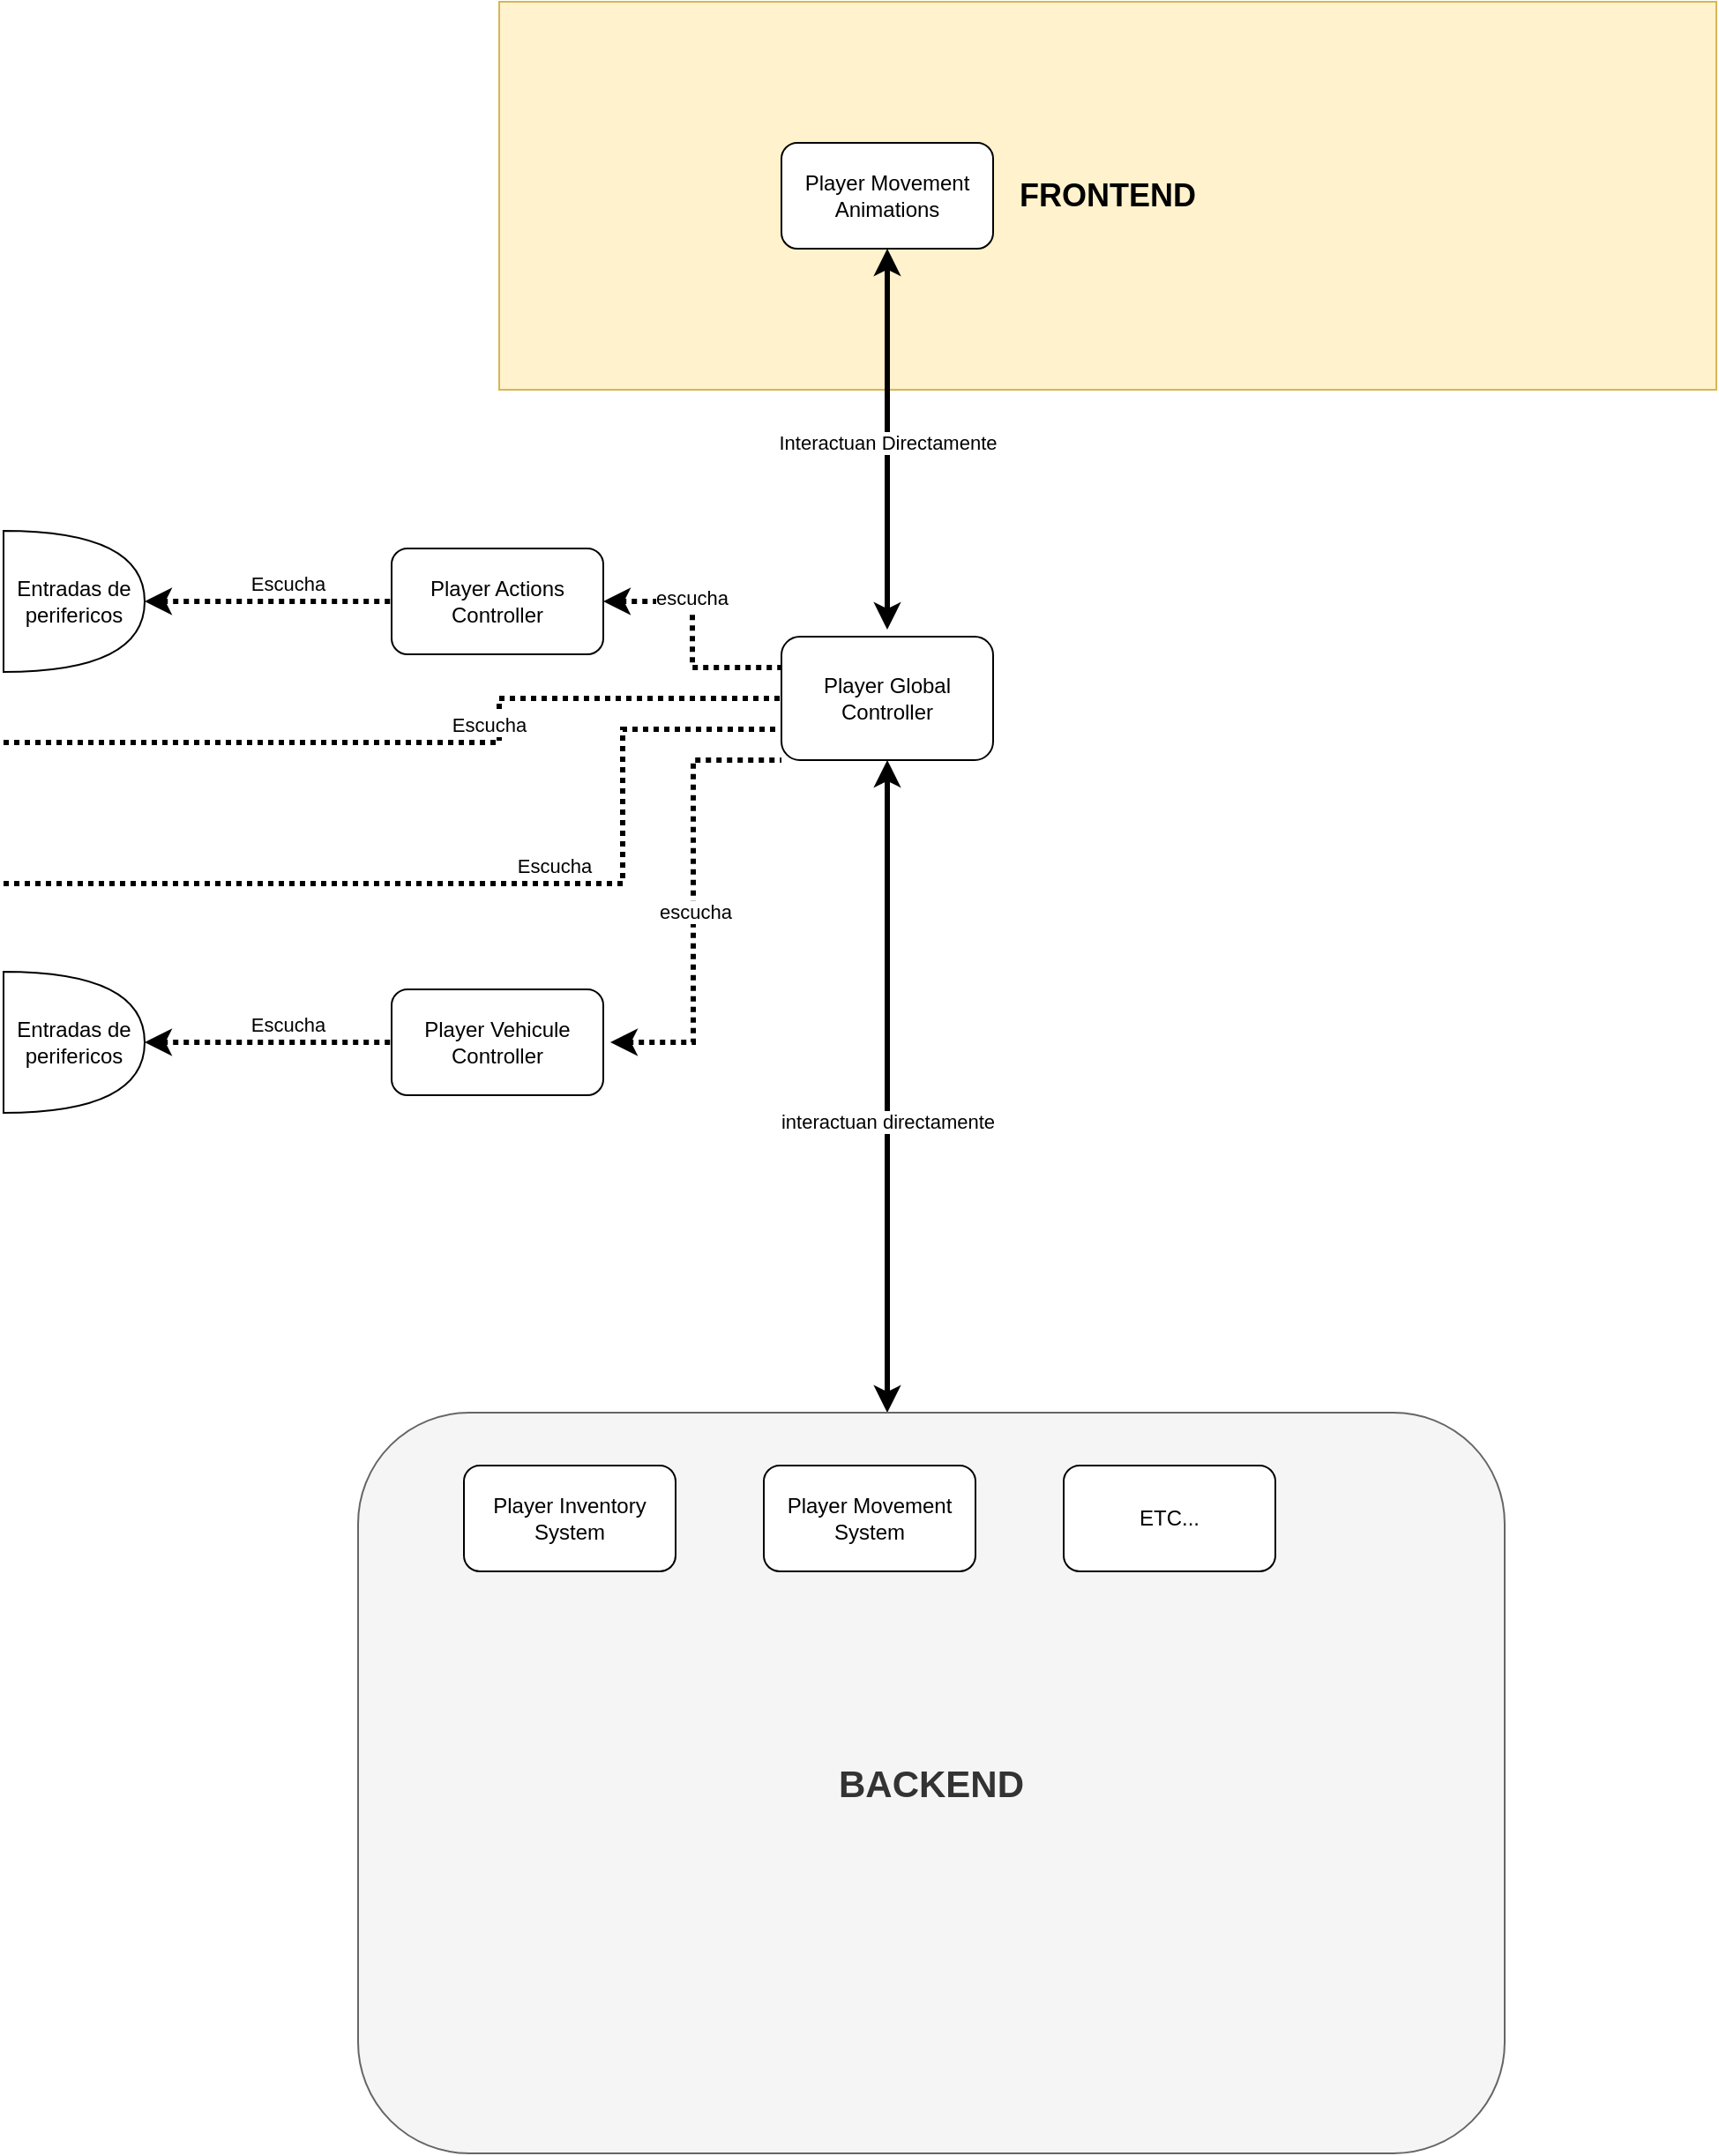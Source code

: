 <mxfile version="15.4.0" type="device"><diagram id="uYGteF9cnLwSly4O0DTF" name="Página-1"><mxGraphModel dx="1673" dy="1663" grid="1" gridSize="10" guides="1" tooltips="1" connect="1" arrows="1" fold="1" page="1" pageScale="1" pageWidth="827" pageHeight="1169" math="0" shadow="0"><root><mxCell id="0"/><mxCell id="1" parent="0"/><mxCell id="DECsuUVlT8OYXrYVwq5S-18" value="&lt;font style=&quot;font-size: 18px&quot;&gt;&lt;b&gt;FRONTEND&lt;/b&gt;&lt;/font&gt;" style="rounded=0;whiteSpace=wrap;html=1;fillColor=#fff2cc;strokeColor=#d6b656;" vertex="1" parent="1"><mxGeometry x="200" y="-280" width="690" height="220" as="geometry"/></mxCell><mxCell id="DECsuUVlT8OYXrYVwq5S-9" style="edgeStyle=elbowEdgeStyle;rounded=0;orthogonalLoop=1;jettySize=auto;html=1;exitX=0.5;exitY=1;exitDx=0;exitDy=0;strokeWidth=3;startArrow=classic;startFill=1;" edge="1" parent="1" source="DECsuUVlT8OYXrYVwq5S-1" target="DECsuUVlT8OYXrYVwq5S-5"><mxGeometry relative="1" as="geometry"/></mxCell><mxCell id="DECsuUVlT8OYXrYVwq5S-14" value="interactuan directamente" style="edgeLabel;html=1;align=center;verticalAlign=middle;resizable=0;points=[];" vertex="1" connectable="0" parent="DECsuUVlT8OYXrYVwq5S-9"><mxGeometry x="0.188" y="3" relative="1" as="geometry"><mxPoint x="-3" y="-15" as="offset"/></mxGeometry></mxCell><mxCell id="DECsuUVlT8OYXrYVwq5S-1" value="Player Global Controller" style="rounded=1;whiteSpace=wrap;html=1;" vertex="1" parent="1"><mxGeometry x="360" y="80" width="120" height="70" as="geometry"/></mxCell><mxCell id="DECsuUVlT8OYXrYVwq5S-8" style="edgeStyle=orthogonalEdgeStyle;rounded=0;orthogonalLoop=1;jettySize=auto;html=1;exitX=1;exitY=0.5;exitDx=0;exitDy=0;startArrow=classic;startFill=1;endArrow=none;endFill=0;targetPerimeterSpacing=4;sourcePerimeterSpacing=4;strokeWidth=3;dashed=1;dashPattern=1 1;entryX=0;entryY=0.25;entryDx=0;entryDy=0;" edge="1" parent="1" source="DECsuUVlT8OYXrYVwq5S-3" target="DECsuUVlT8OYXrYVwq5S-1"><mxGeometry relative="1" as="geometry"/></mxCell><mxCell id="DECsuUVlT8OYXrYVwq5S-12" value="escucha" style="edgeLabel;html=1;align=center;verticalAlign=middle;resizable=0;points=[];" vertex="1" connectable="0" parent="DECsuUVlT8OYXrYVwq5S-8"><mxGeometry x="-0.139" y="-1" relative="1" as="geometry"><mxPoint y="-11" as="offset"/></mxGeometry></mxCell><mxCell id="DECsuUVlT8OYXrYVwq5S-3" value="Player Actions Controller" style="rounded=1;whiteSpace=wrap;html=1;" vertex="1" parent="1"><mxGeometry x="139" y="30" width="120" height="60" as="geometry"/></mxCell><mxCell id="DECsuUVlT8OYXrYVwq5S-15" style="edgeStyle=elbowEdgeStyle;rounded=0;orthogonalLoop=1;jettySize=auto;html=1;exitX=0.5;exitY=1;exitDx=0;exitDy=0;startArrow=classic;startFill=1;endArrow=classic;endFill=1;sourcePerimeterSpacing=4;targetPerimeterSpacing=4;strokeWidth=3;" edge="1" parent="1" source="DECsuUVlT8OYXrYVwq5S-4" target="DECsuUVlT8OYXrYVwq5S-1"><mxGeometry relative="1" as="geometry"/></mxCell><mxCell id="DECsuUVlT8OYXrYVwq5S-16" value="Interactuan Directamente" style="edgeLabel;html=1;align=center;verticalAlign=middle;resizable=0;points=[];" vertex="1" connectable="0" parent="DECsuUVlT8OYXrYVwq5S-15"><mxGeometry x="0.575" y="3" relative="1" as="geometry"><mxPoint x="-3" y="-60" as="offset"/></mxGeometry></mxCell><mxCell id="DECsuUVlT8OYXrYVwq5S-4" value="Player Movement Animations" style="rounded=1;whiteSpace=wrap;html=1;" vertex="1" parent="1"><mxGeometry x="360" y="-200" width="120" height="60" as="geometry"/></mxCell><mxCell id="DECsuUVlT8OYXrYVwq5S-5" value="&lt;font style=&quot;font-size: 21px&quot;&gt;&lt;b&gt;BACKEND&lt;/b&gt;&lt;/font&gt;" style="rounded=1;whiteSpace=wrap;html=1;fillColor=#f5f5f5;strokeColor=#666666;fontColor=#333333;" vertex="1" parent="1"><mxGeometry x="120" y="520" width="650" height="420" as="geometry"/></mxCell><mxCell id="DECsuUVlT8OYXrYVwq5S-7" style="edgeStyle=orthogonalEdgeStyle;rounded=0;orthogonalLoop=1;jettySize=auto;html=1;exitX=1;exitY=0.5;exitDx=0;exitDy=0;exitPerimeter=0;startArrow=classic;startFill=1;strokeWidth=3;endArrow=none;endFill=0;dashed=1;dashPattern=1 1;" edge="1" parent="1" source="DECsuUVlT8OYXrYVwq5S-6" target="DECsuUVlT8OYXrYVwq5S-3"><mxGeometry relative="1" as="geometry"/></mxCell><mxCell id="DECsuUVlT8OYXrYVwq5S-13" value="Escucha" style="edgeLabel;html=1;align=center;verticalAlign=middle;resizable=0;points=[];" vertex="1" connectable="0" parent="DECsuUVlT8OYXrYVwq5S-7"><mxGeometry x="0.191" y="1" relative="1" as="geometry"><mxPoint x="-3" y="-9" as="offset"/></mxGeometry></mxCell><mxCell id="DECsuUVlT8OYXrYVwq5S-6" value="Entradas de perifericos" style="shape=or;whiteSpace=wrap;html=1;" vertex="1" parent="1"><mxGeometry x="-81" y="20" width="80" height="80" as="geometry"/></mxCell><mxCell id="DECsuUVlT8OYXrYVwq5S-10" value="Player Movement System" style="rounded=1;whiteSpace=wrap;html=1;" vertex="1" parent="1"><mxGeometry x="350" y="550" width="120" height="60" as="geometry"/></mxCell><mxCell id="DECsuUVlT8OYXrYVwq5S-11" value="Player Inventory System" style="rounded=1;whiteSpace=wrap;html=1;" vertex="1" parent="1"><mxGeometry x="180" y="550" width="120" height="60" as="geometry"/></mxCell><mxCell id="DECsuUVlT8OYXrYVwq5S-17" value="ETC..." style="rounded=1;whiteSpace=wrap;html=1;" vertex="1" parent="1"><mxGeometry x="520" y="550" width="120" height="60" as="geometry"/></mxCell><mxCell id="DECsuUVlT8OYXrYVwq5S-24" value="Player Vehicule Controller" style="rounded=1;whiteSpace=wrap;html=1;" vertex="1" parent="1"><mxGeometry x="139" y="280" width="120" height="60" as="geometry"/></mxCell><mxCell id="DECsuUVlT8OYXrYVwq5S-25" style="edgeStyle=orthogonalEdgeStyle;rounded=0;orthogonalLoop=1;jettySize=auto;html=1;exitX=1;exitY=0.5;exitDx=0;exitDy=0;exitPerimeter=0;startArrow=classic;startFill=1;strokeWidth=3;endArrow=none;endFill=0;dashed=1;dashPattern=1 1;" edge="1" source="DECsuUVlT8OYXrYVwq5S-27" target="DECsuUVlT8OYXrYVwq5S-24" parent="1"><mxGeometry relative="1" as="geometry"/></mxCell><mxCell id="DECsuUVlT8OYXrYVwq5S-26" value="Escucha" style="edgeLabel;html=1;align=center;verticalAlign=middle;resizable=0;points=[];" vertex="1" connectable="0" parent="DECsuUVlT8OYXrYVwq5S-25"><mxGeometry x="0.191" y="1" relative="1" as="geometry"><mxPoint x="-3" y="-9" as="offset"/></mxGeometry></mxCell><mxCell id="DECsuUVlT8OYXrYVwq5S-27" value="Entradas de perifericos" style="shape=or;whiteSpace=wrap;html=1;" vertex="1" parent="1"><mxGeometry x="-81" y="270" width="80" height="80" as="geometry"/></mxCell><mxCell id="DECsuUVlT8OYXrYVwq5S-28" style="edgeStyle=elbowEdgeStyle;rounded=0;orthogonalLoop=1;jettySize=auto;html=1;startArrow=classic;startFill=1;endArrow=none;endFill=0;targetPerimeterSpacing=4;sourcePerimeterSpacing=4;strokeWidth=3;dashed=1;dashPattern=1 1;entryX=0;entryY=1;entryDx=0;entryDy=0;" edge="1" parent="1" source="DECsuUVlT8OYXrYVwq5S-24" target="DECsuUVlT8OYXrYVwq5S-1"><mxGeometry relative="1" as="geometry"><mxPoint x="269" y="70" as="sourcePoint"/><mxPoint x="366" y="120" as="targetPoint"/><Array as="points"><mxPoint x="310" y="130"/></Array></mxGeometry></mxCell><mxCell id="DECsuUVlT8OYXrYVwq5S-29" value="escucha" style="edgeLabel;html=1;align=center;verticalAlign=middle;resizable=0;points=[];" vertex="1" connectable="0" parent="DECsuUVlT8OYXrYVwq5S-28"><mxGeometry x="-0.139" y="-1" relative="1" as="geometry"><mxPoint y="-11" as="offset"/></mxGeometry></mxCell><mxCell id="DECsuUVlT8OYXrYVwq5S-30" style="edgeStyle=orthogonalEdgeStyle;rounded=0;orthogonalLoop=1;jettySize=auto;html=1;exitX=1;exitY=0.5;exitDx=0;exitDy=0;exitPerimeter=0;startArrow=none;startFill=0;strokeWidth=3;endArrow=none;endFill=0;dashed=1;dashPattern=1 1;entryX=0;entryY=0.5;entryDx=0;entryDy=0;" edge="1" parent="1" target="DECsuUVlT8OYXrYVwq5S-1"><mxGeometry relative="1" as="geometry"><mxPoint x="-81" y="140" as="sourcePoint"/><mxPoint x="360" y="140" as="targetPoint"/><Array as="points"><mxPoint x="200" y="140"/><mxPoint x="200" y="115"/></Array></mxGeometry></mxCell><mxCell id="DECsuUVlT8OYXrYVwq5S-31" value="Escucha" style="edgeLabel;html=1;align=center;verticalAlign=middle;resizable=0;points=[];" vertex="1" connectable="0" parent="DECsuUVlT8OYXrYVwq5S-30"><mxGeometry x="0.191" y="1" relative="1" as="geometry"><mxPoint x="-3" y="-9" as="offset"/></mxGeometry></mxCell><mxCell id="DECsuUVlT8OYXrYVwq5S-32" style="rounded=0;orthogonalLoop=1;jettySize=auto;html=1;exitX=1;exitY=0.5;exitDx=0;exitDy=0;exitPerimeter=0;startArrow=none;startFill=0;strokeWidth=3;endArrow=none;endFill=0;dashed=1;dashPattern=1 1;entryX=0;entryY=0.75;entryDx=0;entryDy=0;edgeStyle=orthogonalEdgeStyle;" edge="1" parent="1" target="DECsuUVlT8OYXrYVwq5S-1"><mxGeometry relative="1" as="geometry"><mxPoint x="-81" y="220" as="sourcePoint"/><mxPoint x="350" y="220" as="targetPoint"/><Array as="points"><mxPoint x="270" y="220"/><mxPoint x="270" y="133"/></Array></mxGeometry></mxCell><mxCell id="DECsuUVlT8OYXrYVwq5S-33" value="Escucha" style="edgeLabel;html=1;align=center;verticalAlign=middle;resizable=0;points=[];" vertex="1" connectable="0" parent="DECsuUVlT8OYXrYVwq5S-32"><mxGeometry x="0.191" y="1" relative="1" as="geometry"><mxPoint x="-3" y="-9" as="offset"/></mxGeometry></mxCell></root></mxGraphModel></diagram></mxfile>